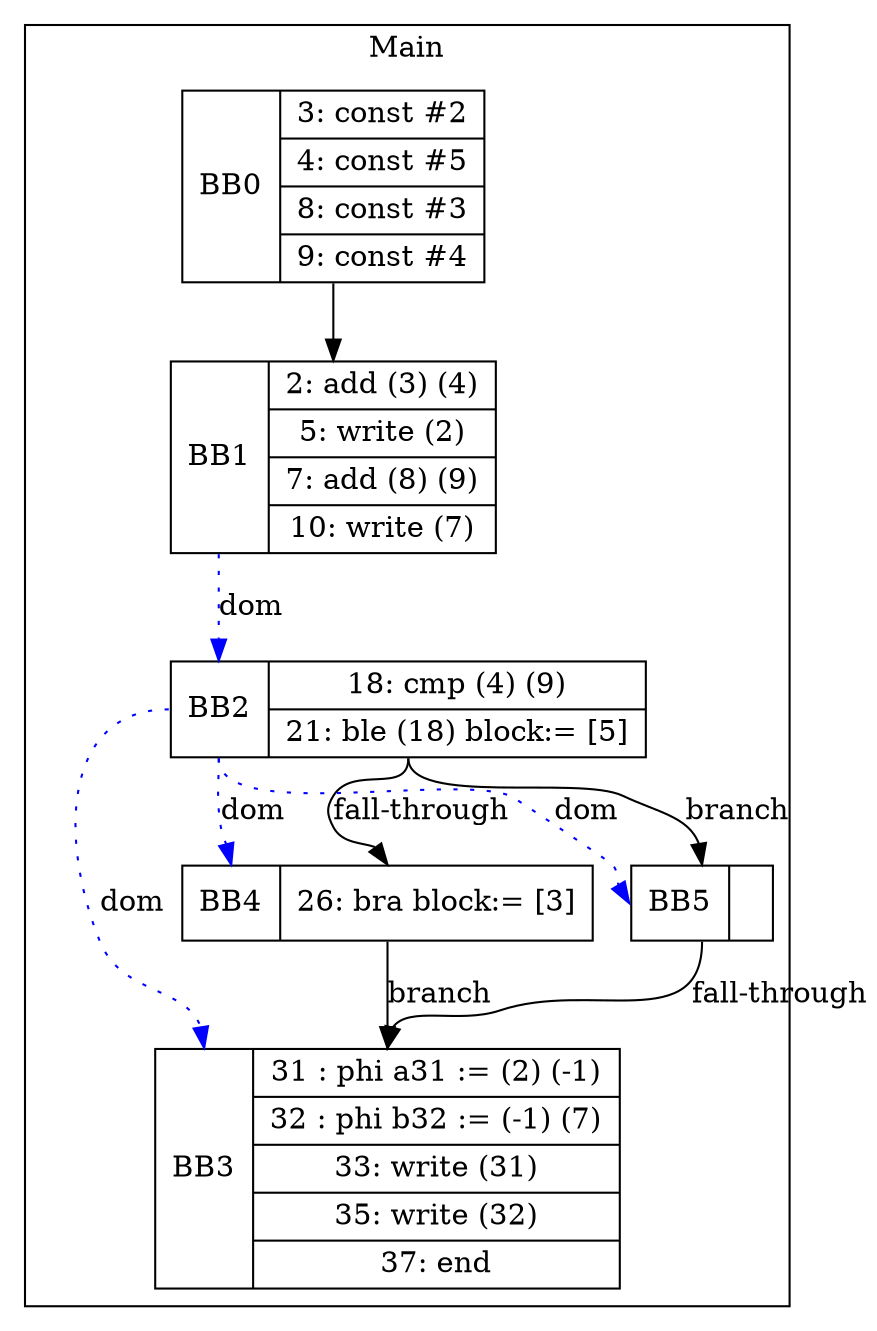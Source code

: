 digraph G {
node [shape=record];
subgraph cluster_main{
label = "Main";
BB0 [shape=record, label="<b>BB0|{3: const #2|4: const #5|8: const #3|9: const #4}"];
BB1 [shape=record, label="<b>BB1|{2: add (3) (4)|5: write (2)|7: add (8) (9)|10: write (7)}"];
BB2 [shape=record, label="<b>BB2|{18: cmp (4) (9)|21: ble (18) block:= [5]}"];
BB3 [shape=record, label="<b>BB3|{31 : phi a31 := (2) (-1)|32 : phi b32 := (-1) (7)|33: write (31)|35: write (32)|37: end}"];
BB4 [shape=record, label="<b>BB4|{26: bra block:= [3]}"];
BB5 [shape=record, label="<b>BB5|}"];
}
BB0:s -> BB1:n ;
BB2:b -> BB3:b [color=blue, style=dotted, label="dom"];
BB2:b -> BB4:b [color=blue, style=dotted, label="dom"];
BB1:b -> BB2:b [color=blue, style=dotted, label="dom"];
BB2:b -> BB5:b [color=blue, style=dotted, label="dom"];
BB2:s -> BB5:n [label="branch"];
BB4:s -> BB3:n [label="branch"];
BB5:s -> BB3:n [label="fall-through"];
BB2:s -> BB4:n [label="fall-through"];
}

